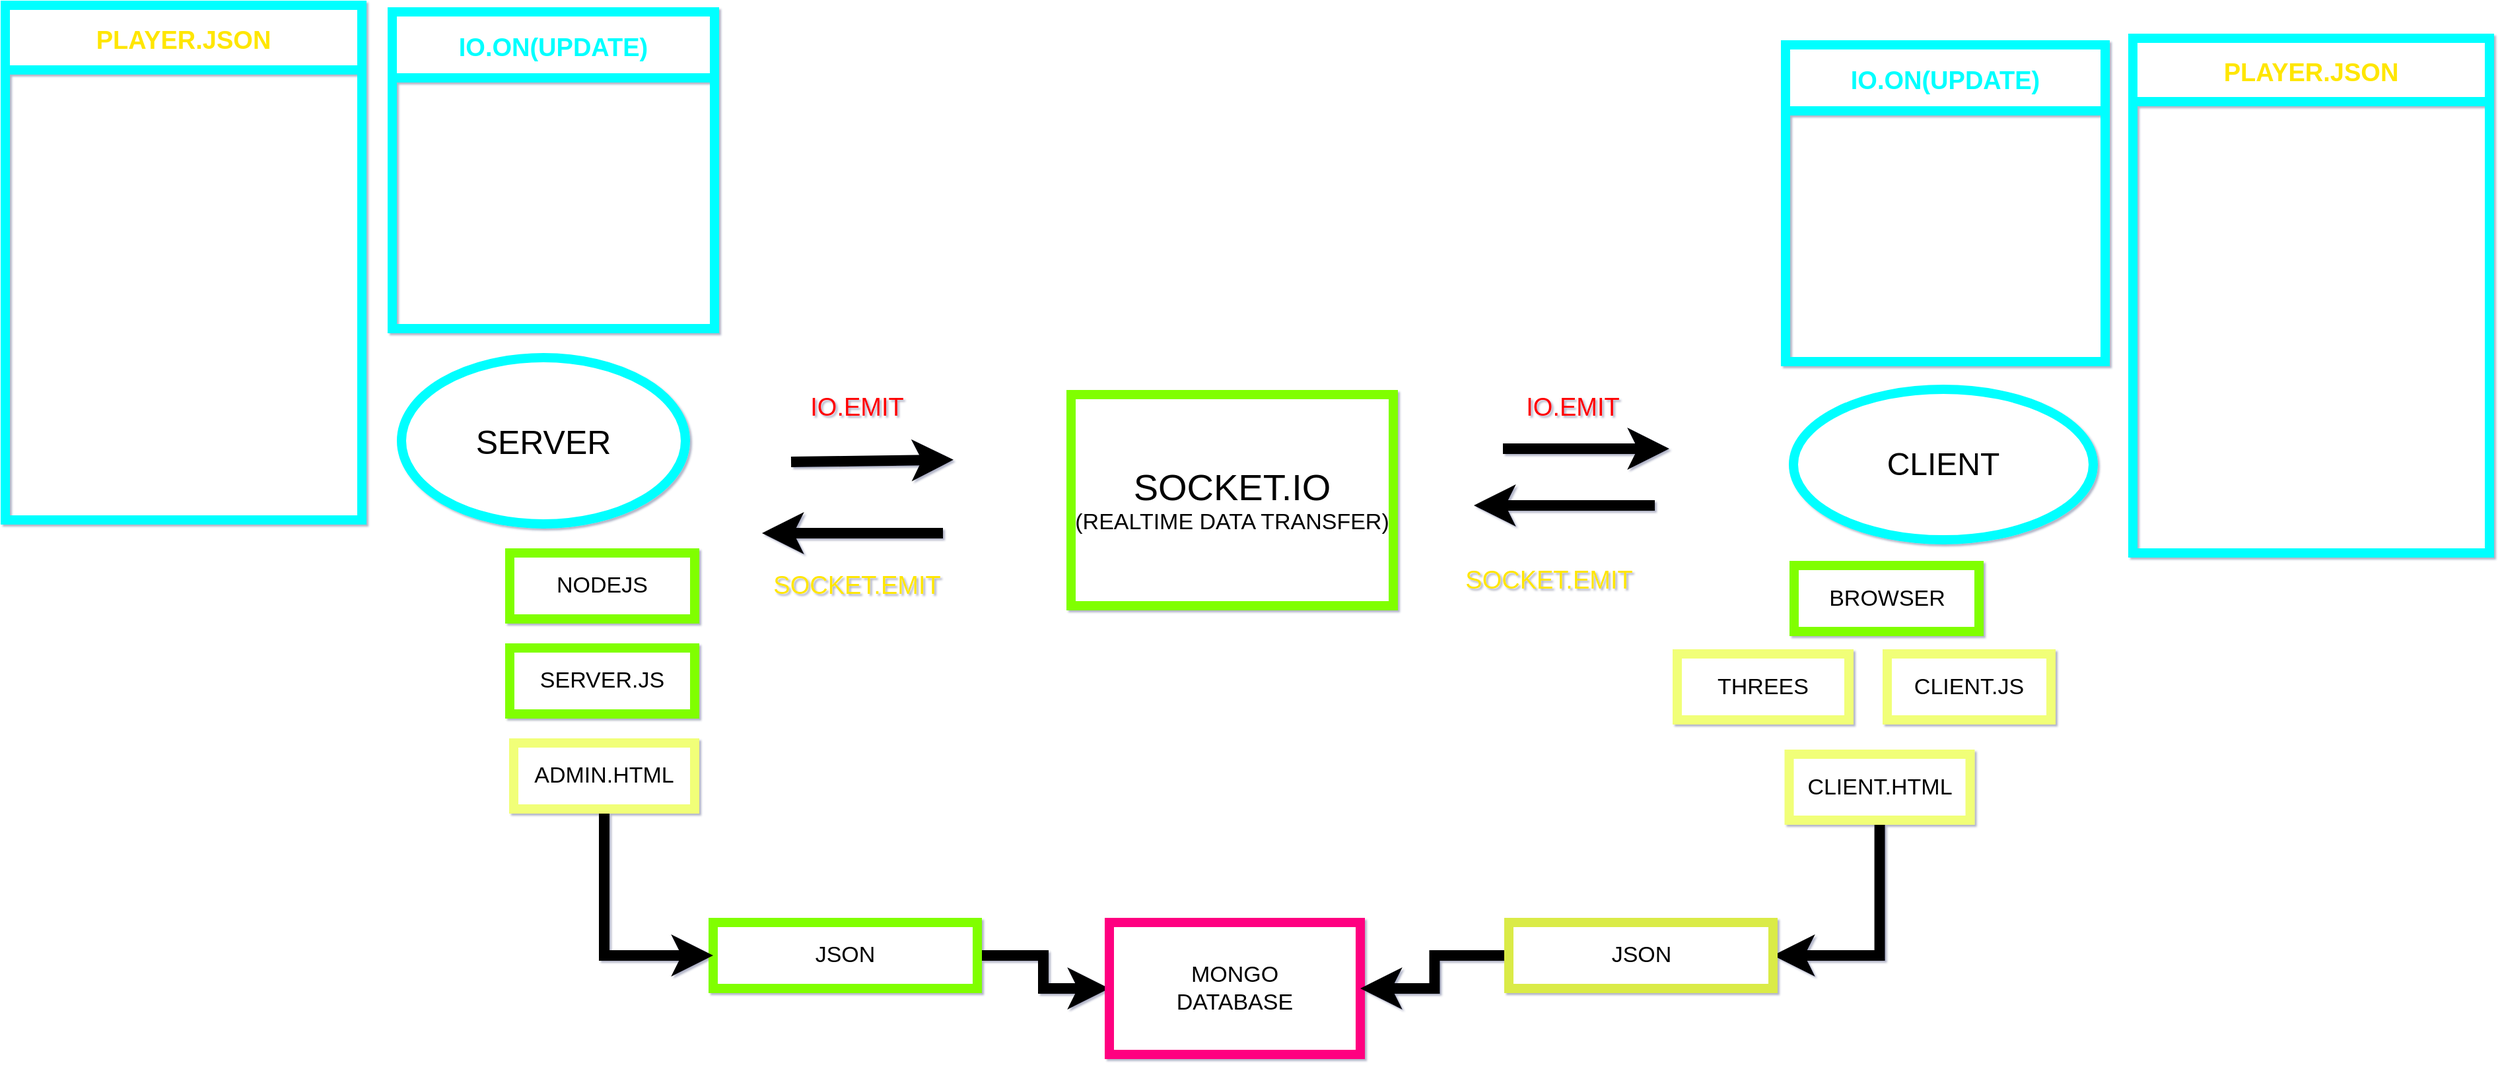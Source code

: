 <mxfile version="20.0.1" type="github">
  <diagram id="zcutRNlkaGukFSQf7bDl" name="Page-1">
    <mxGraphModel dx="2706" dy="1654" grid="0" gridSize="10" guides="1" tooltips="1" connect="1" arrows="1" fold="1" page="0" pageScale="1" pageWidth="850" pageHeight="1100" math="0" shadow="1">
      <root>
        <mxCell id="0" />
        <mxCell id="1" parent="0" />
        <mxCell id="4GCjVCfZrb_K5nvkpj6K-1" value="NODEJS" style="rounded=0;whiteSpace=wrap;html=1;strokeColor=#80FF00;strokeWidth=7;fontSize=17;" vertex="1" parent="1">
          <mxGeometry x="146" y="190" width="140" height="50" as="geometry" />
        </mxCell>
        <mxCell id="4GCjVCfZrb_K5nvkpj6K-49" style="edgeStyle=orthogonalEdgeStyle;rounded=0;orthogonalLoop=1;jettySize=auto;html=1;exitX=1;exitY=0.5;exitDx=0;exitDy=0;entryX=0;entryY=0.5;entryDx=0;entryDy=0;fontSize=19;fontColor=#00FF00;strokeWidth=8;" edge="1" parent="1" source="4GCjVCfZrb_K5nvkpj6K-3" target="4GCjVCfZrb_K5nvkpj6K-16">
          <mxGeometry relative="1" as="geometry" />
        </mxCell>
        <mxCell id="4GCjVCfZrb_K5nvkpj6K-3" value="JSON" style="rounded=0;whiteSpace=wrap;html=1;strokeColor=#80FF00;strokeWidth=7;fontSize=17;" vertex="1" parent="1">
          <mxGeometry x="300" y="470" width="200" height="50" as="geometry" />
        </mxCell>
        <mxCell id="4GCjVCfZrb_K5nvkpj6K-4" value="&lt;font style=&quot;font-size: 24px;&quot;&gt;CLIENT&lt;/font&gt;" style="ellipse;whiteSpace=wrap;html=1;fontSize=17;strokeColor=#00FFFF;strokeWidth=7;" vertex="1" parent="1">
          <mxGeometry x="1118" y="66" width="227" height="114" as="geometry" />
        </mxCell>
        <mxCell id="4GCjVCfZrb_K5nvkpj6K-9" value="THREES" style="rounded=0;whiteSpace=wrap;html=1;strokeColor=#F1FF78;strokeWidth=7;fontSize=17;" vertex="1" parent="1">
          <mxGeometry x="1030" y="266.5" width="130" height="50" as="geometry" />
        </mxCell>
        <mxCell id="4GCjVCfZrb_K5nvkpj6K-13" value="CLIENT.JS" style="rounded=0;whiteSpace=wrap;html=1;strokeColor=#F1FF78;strokeWidth=7;fontSize=17;" vertex="1" parent="1">
          <mxGeometry x="1189" y="266.5" width="124" height="50" as="geometry" />
        </mxCell>
        <mxCell id="4GCjVCfZrb_K5nvkpj6K-46" style="edgeStyle=orthogonalEdgeStyle;rounded=0;orthogonalLoop=1;jettySize=auto;html=1;entryX=1;entryY=0.5;entryDx=0;entryDy=0;fontSize=19;fontColor=#00FF00;strokeWidth=8;" edge="1" parent="1" source="4GCjVCfZrb_K5nvkpj6K-14" target="4GCjVCfZrb_K5nvkpj6K-18">
          <mxGeometry relative="1" as="geometry">
            <mxPoint x="1148.5" y="508" as="targetPoint" />
            <Array as="points">
              <mxPoint x="1183" y="495" />
            </Array>
          </mxGeometry>
        </mxCell>
        <mxCell id="4GCjVCfZrb_K5nvkpj6K-14" value="CLIENT.HTML" style="rounded=0;whiteSpace=wrap;html=1;strokeColor=#F1FF78;strokeWidth=7;fontSize=17;" vertex="1" parent="1">
          <mxGeometry x="1114.75" y="342.5" width="137" height="50" as="geometry" />
        </mxCell>
        <mxCell id="4GCjVCfZrb_K5nvkpj6K-15" value="&lt;font style=&quot;font-size: 28px;&quot;&gt;SOCKET.IO&lt;/font&gt;&lt;br&gt;(REALTIME DATA TRANSFER)" style="rounded=0;whiteSpace=wrap;html=1;strokeColor=#80FF00;strokeWidth=7;fontSize=17;" vertex="1" parent="1">
          <mxGeometry x="571" y="70" width="244" height="160" as="geometry" />
        </mxCell>
        <mxCell id="4GCjVCfZrb_K5nvkpj6K-16" value="MONGO&lt;br&gt;DATABASE" style="rounded=0;whiteSpace=wrap;html=1;strokeColor=#FF0080;strokeWidth=7;fontSize=17;" vertex="1" parent="1">
          <mxGeometry x="600" y="470" width="190" height="100" as="geometry" />
        </mxCell>
        <mxCell id="4GCjVCfZrb_K5nvkpj6K-50" style="edgeStyle=orthogonalEdgeStyle;rounded=0;orthogonalLoop=1;jettySize=auto;html=1;exitX=0;exitY=0.5;exitDx=0;exitDy=0;entryX=1;entryY=0.5;entryDx=0;entryDy=0;fontSize=19;fontColor=#00FF00;strokeWidth=8;" edge="1" parent="1" source="4GCjVCfZrb_K5nvkpj6K-18" target="4GCjVCfZrb_K5nvkpj6K-16">
          <mxGeometry relative="1" as="geometry" />
        </mxCell>
        <mxCell id="4GCjVCfZrb_K5nvkpj6K-18" value="JSON" style="rounded=0;whiteSpace=wrap;html=1;strokeColor=#DAEB46;strokeWidth=7;fontSize=17;" vertex="1" parent="1">
          <mxGeometry x="902.5" y="470" width="200" height="50" as="geometry" />
        </mxCell>
        <mxCell id="4GCjVCfZrb_K5nvkpj6K-21" value="&lt;font style=&quot;font-size: 25px;&quot;&gt;SERVER&lt;/font&gt;" style="ellipse;whiteSpace=wrap;html=1;fontSize=17;strokeColor=#00FFFF;strokeWidth=7;" vertex="1" parent="1">
          <mxGeometry x="64" y="42" width="215" height="126" as="geometry" />
        </mxCell>
        <mxCell id="4GCjVCfZrb_K5nvkpj6K-37" value="SERVER.JS" style="rounded=0;whiteSpace=wrap;html=1;strokeColor=#80FF00;strokeWidth=7;fontSize=17;" vertex="1" parent="1">
          <mxGeometry x="146" y="262" width="140" height="50" as="geometry" />
        </mxCell>
        <mxCell id="4GCjVCfZrb_K5nvkpj6K-38" value="BROWSER" style="rounded=0;whiteSpace=wrap;html=1;strokeColor=#80FF00;strokeWidth=7;fontSize=17;" vertex="1" parent="1">
          <mxGeometry x="1118.5" y="199.5" width="140" height="50" as="geometry" />
        </mxCell>
        <mxCell id="4GCjVCfZrb_K5nvkpj6K-39" value="" style="endArrow=classic;html=1;rounded=0;fontSize=19;fontColor=#00FF00;strokeWidth=8;fontStyle=1;" edge="1" parent="1">
          <mxGeometry width="50" height="50" relative="1" as="geometry">
            <mxPoint x="898" y="111" as="sourcePoint" />
            <mxPoint x="1024" y="111" as="targetPoint" />
          </mxGeometry>
        </mxCell>
        <mxCell id="4GCjVCfZrb_K5nvkpj6K-40" value="" style="endArrow=classic;html=1;rounded=0;fontSize=19;fontColor=#00FF00;strokeWidth=8;" edge="1" parent="1">
          <mxGeometry width="50" height="50" relative="1" as="geometry">
            <mxPoint x="1013" y="154" as="sourcePoint" />
            <mxPoint x="876" y="154" as="targetPoint" />
          </mxGeometry>
        </mxCell>
        <mxCell id="4GCjVCfZrb_K5nvkpj6K-41" value="" style="endArrow=classic;html=1;rounded=0;fontSize=19;fontColor=#00FF00;strokeWidth=8;fontStyle=1;" edge="1" parent="1">
          <mxGeometry width="50" height="50" relative="1" as="geometry">
            <mxPoint x="359" y="121" as="sourcePoint" />
            <mxPoint x="482" y="119.392" as="targetPoint" />
          </mxGeometry>
        </mxCell>
        <mxCell id="4GCjVCfZrb_K5nvkpj6K-42" value="" style="endArrow=classic;html=1;rounded=0;fontSize=19;fontColor=#00FF00;strokeWidth=8;" edge="1" parent="1">
          <mxGeometry width="50" height="50" relative="1" as="geometry">
            <mxPoint x="474" y="175" as="sourcePoint" />
            <mxPoint x="337" y="175" as="targetPoint" />
          </mxGeometry>
        </mxCell>
        <mxCell id="4GCjVCfZrb_K5nvkpj6K-48" style="edgeStyle=orthogonalEdgeStyle;rounded=0;orthogonalLoop=1;jettySize=auto;html=1;exitX=0.5;exitY=1;exitDx=0;exitDy=0;entryX=0;entryY=0.5;entryDx=0;entryDy=0;fontSize=19;fontColor=#00FF00;strokeWidth=8;" edge="1" parent="1" source="4GCjVCfZrb_K5nvkpj6K-47" target="4GCjVCfZrb_K5nvkpj6K-3">
          <mxGeometry relative="1" as="geometry" />
        </mxCell>
        <mxCell id="4GCjVCfZrb_K5nvkpj6K-47" value="ADMIN.HTML" style="rounded=0;whiteSpace=wrap;html=1;strokeColor=#F1FF78;strokeWidth=7;fontSize=17;" vertex="1" parent="1">
          <mxGeometry x="149" y="334" width="137" height="50" as="geometry" />
        </mxCell>
        <mxCell id="4GCjVCfZrb_K5nvkpj6K-52" value="IO.EMIT" style="text;html=1;strokeColor=none;fillColor=none;align=center;verticalAlign=middle;whiteSpace=wrap;rounded=0;fontSize=19;fontColor=#FF0000;" vertex="1" parent="1">
          <mxGeometry x="379" y="68" width="60" height="23" as="geometry" />
        </mxCell>
        <mxCell id="4GCjVCfZrb_K5nvkpj6K-53" value="SOCKET.EMIT" style="text;html=1;strokeColor=none;fillColor=none;align=center;verticalAlign=middle;whiteSpace=wrap;rounded=0;fontSize=19;fontColor=#FFE600;" vertex="1" parent="1">
          <mxGeometry x="379" y="203.5" width="60" height="23" as="geometry" />
        </mxCell>
        <mxCell id="4GCjVCfZrb_K5nvkpj6K-54" value="IO.EMIT" style="text;html=1;strokeColor=none;fillColor=none;align=center;verticalAlign=middle;whiteSpace=wrap;rounded=0;fontSize=19;fontColor=#FF0000;" vertex="1" parent="1">
          <mxGeometry x="921" y="68" width="60" height="23" as="geometry" />
        </mxCell>
        <mxCell id="4GCjVCfZrb_K5nvkpj6K-55" value="SOCKET.EMIT" style="text;html=1;strokeColor=none;fillColor=none;align=center;verticalAlign=middle;whiteSpace=wrap;rounded=0;fontSize=19;fontColor=#FFE600;" vertex="1" parent="1">
          <mxGeometry x="902.5" y="199" width="60" height="23" as="geometry" />
        </mxCell>
        <mxCell id="4GCjVCfZrb_K5nvkpj6K-56" value="PLAYER.JSON" style="swimlane;fontSize=19;fontColor=#FFE600;strokeColor=#00FFFF;strokeWidth=7;startSize=49;" vertex="1" parent="1">
          <mxGeometry x="-236" y="-225" width="270" height="390" as="geometry" />
        </mxCell>
        <mxCell id="4GCjVCfZrb_K5nvkpj6K-57" value="IO.ON(UPDATE)" style="swimlane;fontSize=19;fontColor=#00FFFF;strokeColor=#00FFFF;strokeWidth=7;startSize=50;" vertex="1" parent="1">
          <mxGeometry x="57" y="-220" width="244" height="240" as="geometry" />
        </mxCell>
        <mxCell id="4GCjVCfZrb_K5nvkpj6K-58" value="IO.ON(UPDATE)" style="swimlane;fontSize=19;fontColor=#00FFFF;strokeColor=#00FFFF;strokeWidth=7;startSize=50;" vertex="1" parent="1">
          <mxGeometry x="1112" y="-195" width="242" height="240" as="geometry" />
        </mxCell>
        <mxCell id="4GCjVCfZrb_K5nvkpj6K-61" value="PLAYER.JSON" style="swimlane;fontSize=19;fontColor=#FFE600;strokeColor=#00FFFF;strokeWidth=7;startSize=48;" vertex="1" parent="1">
          <mxGeometry x="1375" y="-200" width="270" height="390" as="geometry" />
        </mxCell>
      </root>
    </mxGraphModel>
  </diagram>
</mxfile>
